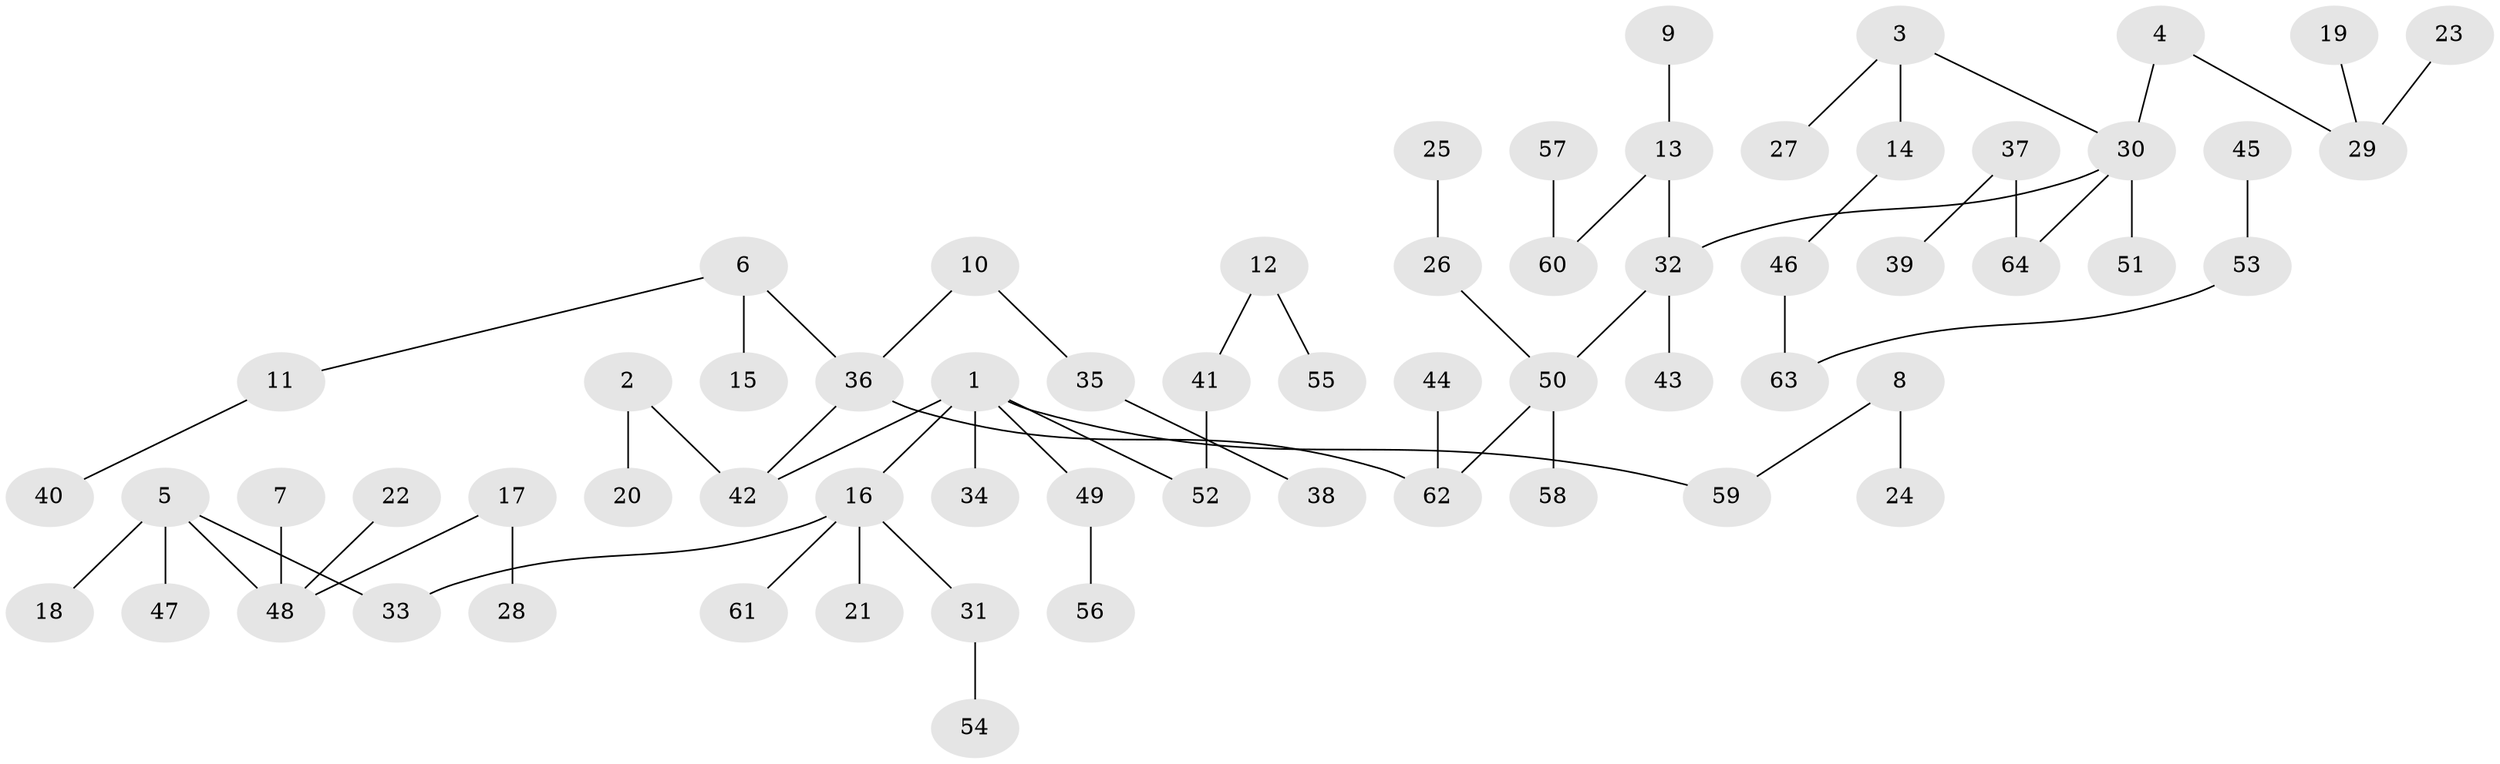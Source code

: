 // original degree distribution, {4: 0.07874015748031496, 5: 0.031496062992125984, 6: 0.031496062992125984, 3: 0.11811023622047244, 2: 0.2283464566929134, 1: 0.5118110236220472}
// Generated by graph-tools (version 1.1) at 2025/37/03/04/25 23:37:16]
// undirected, 64 vertices, 63 edges
graph export_dot {
  node [color=gray90,style=filled];
  1;
  2;
  3;
  4;
  5;
  6;
  7;
  8;
  9;
  10;
  11;
  12;
  13;
  14;
  15;
  16;
  17;
  18;
  19;
  20;
  21;
  22;
  23;
  24;
  25;
  26;
  27;
  28;
  29;
  30;
  31;
  32;
  33;
  34;
  35;
  36;
  37;
  38;
  39;
  40;
  41;
  42;
  43;
  44;
  45;
  46;
  47;
  48;
  49;
  50;
  51;
  52;
  53;
  54;
  55;
  56;
  57;
  58;
  59;
  60;
  61;
  62;
  63;
  64;
  1 -- 16 [weight=1.0];
  1 -- 34 [weight=1.0];
  1 -- 42 [weight=1.0];
  1 -- 49 [weight=1.0];
  1 -- 52 [weight=1.0];
  1 -- 59 [weight=1.0];
  2 -- 20 [weight=1.0];
  2 -- 42 [weight=1.0];
  3 -- 14 [weight=1.0];
  3 -- 27 [weight=1.0];
  3 -- 30 [weight=1.0];
  4 -- 29 [weight=1.0];
  4 -- 30 [weight=1.0];
  5 -- 18 [weight=1.0];
  5 -- 33 [weight=1.0];
  5 -- 47 [weight=1.0];
  5 -- 48 [weight=1.0];
  6 -- 11 [weight=1.0];
  6 -- 15 [weight=1.0];
  6 -- 36 [weight=1.0];
  7 -- 48 [weight=1.0];
  8 -- 24 [weight=1.0];
  8 -- 59 [weight=1.0];
  9 -- 13 [weight=1.0];
  10 -- 35 [weight=1.0];
  10 -- 36 [weight=1.0];
  11 -- 40 [weight=1.0];
  12 -- 41 [weight=1.0];
  12 -- 55 [weight=1.0];
  13 -- 32 [weight=1.0];
  13 -- 60 [weight=1.0];
  14 -- 46 [weight=1.0];
  16 -- 21 [weight=1.0];
  16 -- 31 [weight=1.0];
  16 -- 33 [weight=1.0];
  16 -- 61 [weight=1.0];
  17 -- 28 [weight=1.0];
  17 -- 48 [weight=1.0];
  19 -- 29 [weight=1.0];
  22 -- 48 [weight=1.0];
  23 -- 29 [weight=1.0];
  25 -- 26 [weight=1.0];
  26 -- 50 [weight=1.0];
  30 -- 32 [weight=1.0];
  30 -- 51 [weight=1.0];
  30 -- 64 [weight=1.0];
  31 -- 54 [weight=1.0];
  32 -- 43 [weight=1.0];
  32 -- 50 [weight=1.0];
  35 -- 38 [weight=1.0];
  36 -- 42 [weight=1.0];
  36 -- 62 [weight=1.0];
  37 -- 39 [weight=1.0];
  37 -- 64 [weight=1.0];
  41 -- 52 [weight=1.0];
  44 -- 62 [weight=1.0];
  45 -- 53 [weight=1.0];
  46 -- 63 [weight=1.0];
  49 -- 56 [weight=1.0];
  50 -- 58 [weight=1.0];
  50 -- 62 [weight=1.0];
  53 -- 63 [weight=1.0];
  57 -- 60 [weight=1.0];
}
